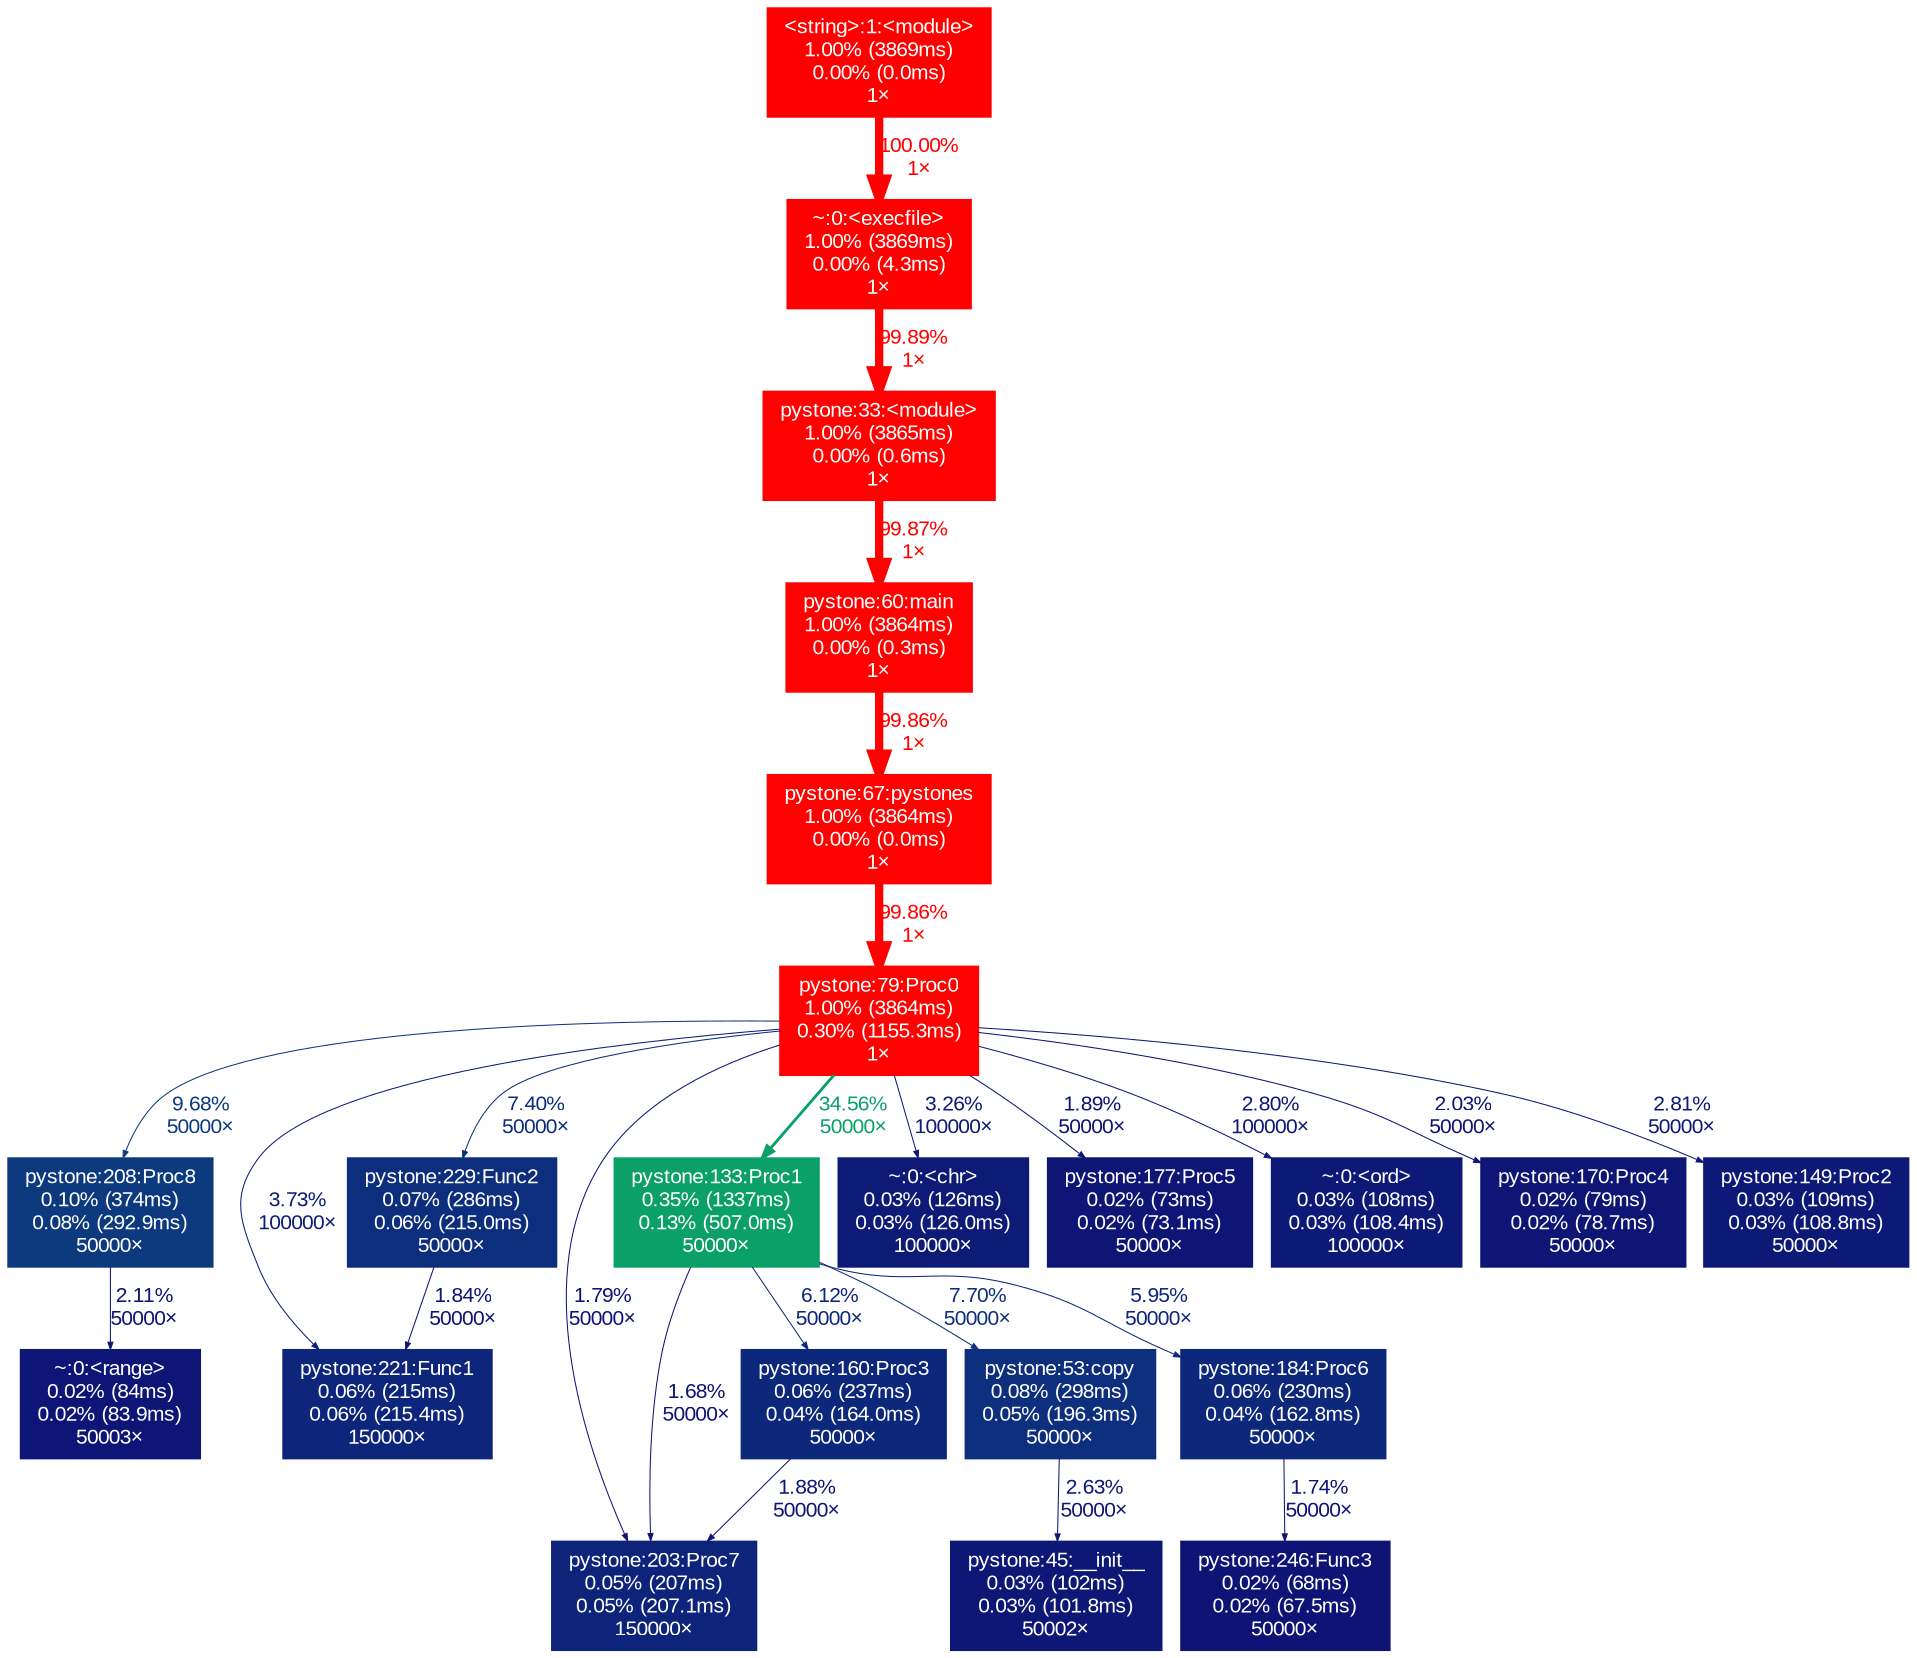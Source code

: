digraph {
	graph [fontname=Arial, nodesep=0.125, ranksep=0.25];
	node [fontcolor=white, fontname=Arial, height=0, shape=box, style=filled, width=0];
	edge [fontname=Arial];
	0 [color="#ff0100", fontcolor="#ffffff", fontsize="10.00", label="pystone:79:Proc0\n1.00% (3864ms)\n0.30% (1155.3ms)\n1×", tooltip="/usr/lib/python2.5/test/pystone.py"];
	0 -> 4 [arrowsize="0.35", color="#0d397f", fontcolor="#0d397f", fontsize="10.00", label="9.68%\n50000×", labeldistance="0.50", penwidth="0.50"];
	0 -> 6 [arrowsize="0.35", color="#0d2e7c", fontcolor="#0d2e7c", fontsize="10.00", label="7.40%\n50000×", labeldistance="0.50", penwidth="0.50"];
	0 -> 8 [arrowsize="0.59", color="#0ba067", fontcolor="#0ba067", fontsize="10.00", label="34.56%\n50000×", labeldistance="1.38", penwidth="1.38"];
	0 -> 9 [arrowsize="0.35", color="#0d1b77", fontcolor="#0d1b77", fontsize="10.00", label="3.26%\n100000×", labeldistance="0.50", penwidth="0.50"];
	0 -> 10 [arrowsize="0.35", color="#0d1475", fontcolor="#0d1475", fontsize="10.00", label="1.79%\n50000×", labeldistance="0.50", penwidth="0.50"];
	0 -> 11 [arrowsize="0.35", color="#0d1575", fontcolor="#0d1575", fontsize="10.00", label="1.89%\n50000×", labeldistance="0.50", penwidth="0.50"];
	0 -> 20 [arrowsize="0.35", color="#0d1976", fontcolor="#0d1976", fontsize="10.00", label="2.80%\n100000×", labeldistance="0.50", penwidth="0.50"];
	0 -> 21 [arrowsize="0.35", color="#0d1575", fontcolor="#0d1575", fontsize="10.00", label="2.03%\n50000×", labeldistance="0.50", penwidth="0.50"];
	0 -> 22 [arrowsize="0.35", color="#0d1976", fontcolor="#0d1976", fontsize="10.00", label="2.81%\n50000×", labeldistance="0.50", penwidth="0.50"];
	0 -> 25 [arrowsize="0.35", color="#0d1d78", fontcolor="#0d1d78", fontsize="10.00", label="3.73%\n100000×", labeldistance="0.50", penwidth="0.50"];
	1 [color="#ff0100", fontcolor="#ffffff", fontsize="10.00", label="pystone:67:pystones\n1.00% (3864ms)\n0.00% (0.0ms)\n1×", tooltip="/usr/lib/python2.5/test/pystone.py"];
	1 -> 0 [arrowsize="1.00", color="#ff0100", fontcolor="#ff0100", fontsize="10.00", label="99.86%\n1×", labeldistance="3.99", penwidth="3.99"];
	2 [color="#ff0100", fontcolor="#ffffff", fontsize="10.00", label="pystone:60:main\n1.00% (3864ms)\n0.00% (0.3ms)\n1×", tooltip="/usr/lib/python2.5/test/pystone.py"];
	2 -> 1 [arrowsize="1.00", color="#ff0100", fontcolor="#ff0100", fontsize="10.00", label="99.86%\n1×", labeldistance="3.99", penwidth="3.99"];
	3 [color="#0d1676", fontcolor="#ffffff", fontsize="10.00", label="~:0:<range>\n0.02% (84ms)\n0.02% (83.9ms)\n50003×", tooltip="~"];
	4 [color="#0d397f", fontcolor="#ffffff", fontsize="10.00", label="pystone:208:Proc8\n0.10% (374ms)\n0.08% (292.9ms)\n50000×", tooltip="/usr/lib/python2.5/test/pystone.py"];
	4 -> 3 [arrowsize="0.35", color="#0d1675", fontcolor="#0d1675", fontsize="10.00", label="2.11%\n50000×", labeldistance="0.50", penwidth="0.50"];
	5 [color="#ff0100", fontcolor="#ffffff", fontsize="10.00", label="pystone:33:<module>\n1.00% (3865ms)\n0.00% (0.6ms)\n1×", tooltip="/usr/lib/python2.5/test/pystone.py"];
	5 -> 2 [arrowsize="1.00", color="#ff0100", fontcolor="#ff0100", fontsize="10.00", label="99.87%\n1×", labeldistance="3.99", penwidth="3.99"];
	6 [color="#0d2e7c", fontcolor="#ffffff", fontsize="10.00", label="pystone:229:Func2\n0.07% (286ms)\n0.06% (215.0ms)\n50000×", tooltip="/usr/lib/python2.5/test/pystone.py"];
	6 -> 25 [arrowsize="0.35", color="#0d1475", fontcolor="#0d1475", fontsize="10.00", label="1.84%\n50000×", labeldistance="0.50", penwidth="0.50"];
	7 [color="#0d287b", fontcolor="#ffffff", fontsize="10.00", label="pystone:160:Proc3\n0.06% (237ms)\n0.04% (164.0ms)\n50000×", tooltip="/usr/lib/python2.5/test/pystone.py"];
	7 -> 10 [arrowsize="0.35", color="#0d1575", fontcolor="#0d1575", fontsize="10.00", label="1.88%\n50000×", labeldistance="0.50", penwidth="0.50"];
	8 [color="#0ba067", fontcolor="#ffffff", fontsize="10.00", label="pystone:133:Proc1\n0.35% (1337ms)\n0.13% (507.0ms)\n50000×", tooltip="/usr/lib/python2.5/test/pystone.py"];
	8 -> 7 [arrowsize="0.35", color="#0d287b", fontcolor="#0d287b", fontsize="10.00", label="6.12%\n50000×", labeldistance="0.50", penwidth="0.50"];
	8 -> 10 [arrowsize="0.35", color="#0d1475", fontcolor="#0d1475", fontsize="10.00", label="1.68%\n50000×", labeldistance="0.50", penwidth="0.50"];
	8 -> 16 [arrowsize="0.35", color="#0d2f7d", fontcolor="#0d2f7d", fontsize="10.00", label="7.70%\n50000×", labeldistance="0.50", penwidth="0.50"];
	8 -> 19 [arrowsize="0.35", color="#0d277a", fontcolor="#0d277a", fontsize="10.00", label="5.95%\n50000×", labeldistance="0.50", penwidth="0.50"];
	9 [color="#0d1b77", fontcolor="#ffffff", fontsize="10.00", label="~:0:<chr>\n0.03% (126ms)\n0.03% (126.0ms)\n100000×", tooltip="~"];
	10 [color="#0d247a", fontcolor="#ffffff", fontsize="10.00", label="pystone:203:Proc7\n0.05% (207ms)\n0.05% (207.1ms)\n150000×", tooltip="/usr/lib/python2.5/test/pystone.py"];
	11 [color="#0d1575", fontcolor="#ffffff", fontsize="10.00", label="pystone:177:Proc5\n0.02% (73ms)\n0.02% (73.1ms)\n50000×", tooltip="/usr/lib/python2.5/test/pystone.py"];
	16 [color="#0d2f7d", fontcolor="#ffffff", fontsize="10.00", label="pystone:53:copy\n0.08% (298ms)\n0.05% (196.3ms)\n50000×", tooltip="/usr/lib/python2.5/test/pystone.py"];
	16 -> 27 [arrowsize="0.35", color="#0d1876", fontcolor="#0d1876", fontsize="10.00", label="2.63%\n50000×", labeldistance="0.50", penwidth="0.50"];
	18 [color="#0d1475", fontcolor="#ffffff", fontsize="10.00", label="pystone:246:Func3\n0.02% (68ms)\n0.02% (67.5ms)\n50000×", tooltip="/usr/lib/python2.5/test/pystone.py"];
	19 [color="#0d277a", fontcolor="#ffffff", fontsize="10.00", label="pystone:184:Proc6\n0.06% (230ms)\n0.04% (162.8ms)\n50000×", tooltip="/usr/lib/python2.5/test/pystone.py"];
	19 -> 18 [arrowsize="0.35", color="#0d1475", fontcolor="#0d1475", fontsize="10.00", label="1.74%\n50000×", labeldistance="0.50", penwidth="0.50"];
	20 [color="#0d1976", fontcolor="#ffffff", fontsize="10.00", label="~:0:<ord>\n0.03% (108ms)\n0.03% (108.4ms)\n100000×", tooltip="~"];
	21 [color="#0d1575", fontcolor="#ffffff", fontsize="10.00", label="pystone:170:Proc4\n0.02% (79ms)\n0.02% (78.7ms)\n50000×", tooltip="/usr/lib/python2.5/test/pystone.py"];
	22 [color="#0d1976", fontcolor="#ffffff", fontsize="10.00", label="pystone:149:Proc2\n0.03% (109ms)\n0.03% (108.8ms)\n50000×", tooltip="/usr/lib/python2.5/test/pystone.py"];
	23 [color="#ff0000", fontcolor="#ffffff", fontsize="10.00", label="<string>:1:<module>\n1.00% (3869ms)\n0.00% (0.0ms)\n1×", tooltip="<string>"];
	23 -> 24 [arrowsize="1.00", color="#ff0000", fontcolor="#ff0000", fontsize="10.00", label="100.00%\n1×", labeldistance="4.00", penwidth="4.00"];
	24 [color="#ff0000", fontcolor="#ffffff", fontsize="10.00", label="~:0:<execfile>\n1.00% (3869ms)\n0.00% (4.3ms)\n1×", tooltip="~"];
	24 -> 5 [arrowsize="1.00", color="#ff0100", fontcolor="#ff0100", fontsize="10.00", label="99.89%\n1×", labeldistance="4.00", penwidth="4.00"];
	25 [color="#0d257a", fontcolor="#ffffff", fontsize="10.00", label="pystone:221:Func1\n0.06% (215ms)\n0.06% (215.4ms)\n150000×", tooltip="/usr/lib/python2.5/test/pystone.py"];
	27 [color="#0d1876", fontcolor="#ffffff", fontsize="10.00", label="pystone:45:__init__\n0.03% (102ms)\n0.03% (101.8ms)\n50002×", tooltip="/usr/lib/python2.5/test/pystone.py"];
}

